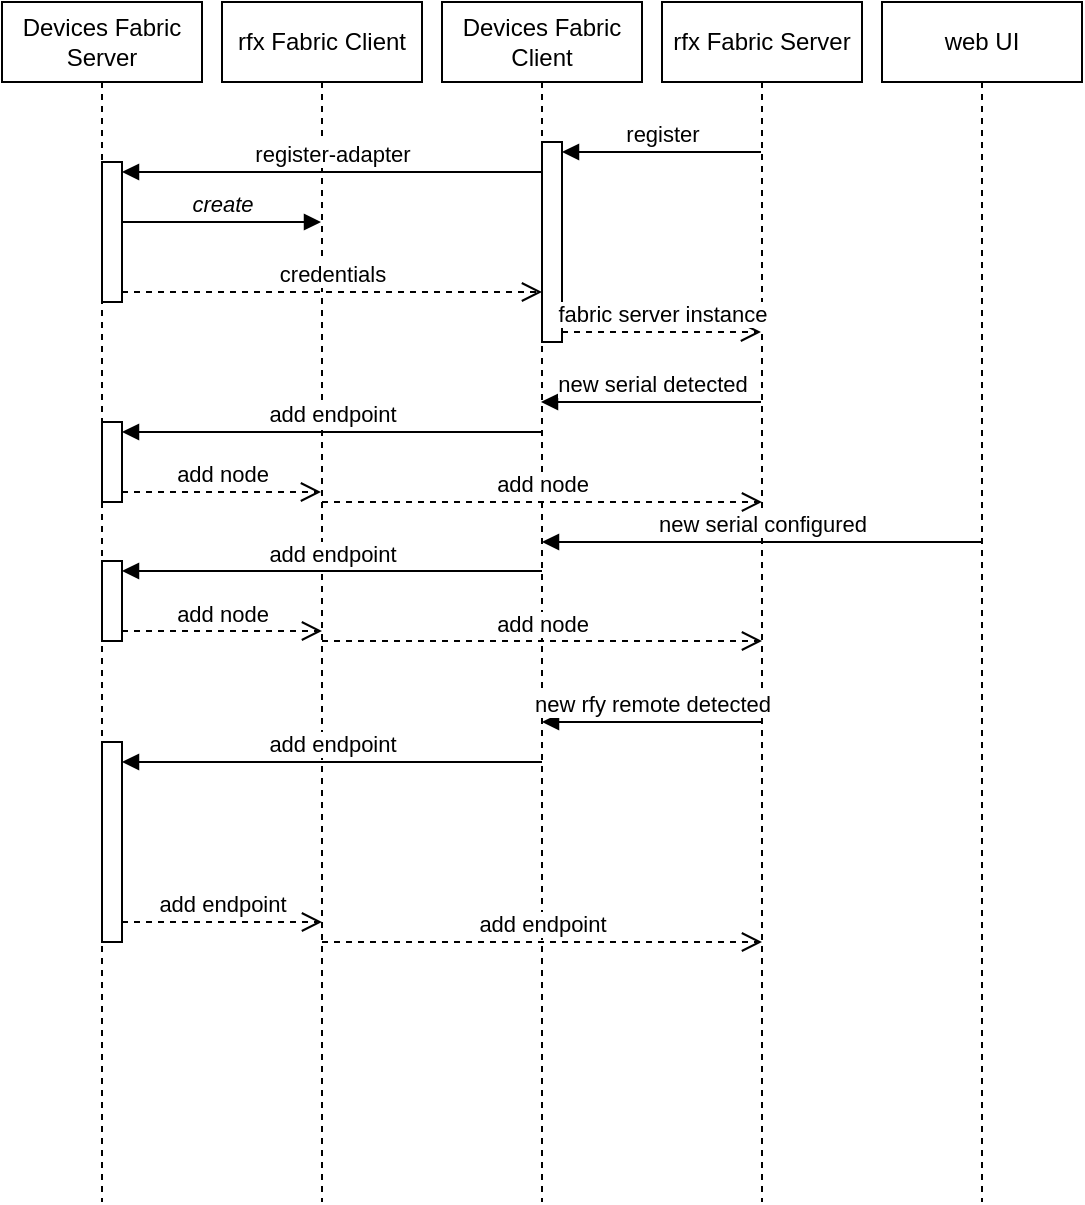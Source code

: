 <mxfile>
    <diagram id="L3d6oulFZF2wjEWnhbNT" name="Page-1">
        <mxGraphModel dx="736" dy="514" grid="1" gridSize="10" guides="1" tooltips="1" connect="1" arrows="1" fold="1" page="1" pageScale="1" pageWidth="850" pageHeight="1100" math="0" shadow="0">
            <root>
                <mxCell id="0"/>
                <mxCell id="1" parent="0"/>
                <mxCell id="2" value="Devices Fabric Server" style="shape=umlLifeline;perimeter=lifelinePerimeter;whiteSpace=wrap;html=1;container=1;dropTarget=0;collapsible=0;recursiveResize=0;outlineConnect=0;portConstraint=eastwest;newEdgeStyle={&quot;curved&quot;:0,&quot;rounded&quot;:0};" vertex="1" parent="1">
                    <mxGeometry x="40" y="40" width="100" height="600" as="geometry"/>
                </mxCell>
                <mxCell id="9" value="" style="html=1;points=[[0,0,0,0,5],[0,1,0,0,-5],[1,0,0,0,5],[1,1,0,0,-5]];perimeter=orthogonalPerimeter;outlineConnect=0;targetShapes=umlLifeline;portConstraint=eastwest;newEdgeStyle={&quot;curved&quot;:0,&quot;rounded&quot;:0};" vertex="1" parent="2">
                    <mxGeometry x="50" y="80" width="10" height="70" as="geometry"/>
                </mxCell>
                <mxCell id="16" value="" style="html=1;points=[[0,0,0,0,5],[0,1,0,0,-5],[1,0,0,0,5],[1,1,0,0,-5]];perimeter=orthogonalPerimeter;outlineConnect=0;targetShapes=umlLifeline;portConstraint=eastwest;newEdgeStyle={&quot;curved&quot;:0,&quot;rounded&quot;:0};" vertex="1" parent="2">
                    <mxGeometry x="50" y="210" width="10" height="40" as="geometry"/>
                </mxCell>
                <mxCell id="25" value="" style="html=1;points=[[0,0,0,0,5],[0,1,0,0,-5],[1,0,0,0,5],[1,1,0,0,-5]];perimeter=orthogonalPerimeter;outlineConnect=0;targetShapes=umlLifeline;portConstraint=eastwest;newEdgeStyle={&quot;curved&quot;:0,&quot;rounded&quot;:0};" vertex="1" parent="2">
                    <mxGeometry x="50" y="370" width="10" height="100" as="geometry"/>
                </mxCell>
                <mxCell id="3" value="rfx Fabric Server" style="shape=umlLifeline;perimeter=lifelinePerimeter;whiteSpace=wrap;html=1;container=1;dropTarget=0;collapsible=0;recursiveResize=0;outlineConnect=0;portConstraint=eastwest;newEdgeStyle={&quot;curved&quot;:0,&quot;rounded&quot;:0};" vertex="1" parent="1">
                    <mxGeometry x="370" y="40" width="100" height="600" as="geometry"/>
                </mxCell>
                <mxCell id="4" value="Devices Fabric Client" style="shape=umlLifeline;perimeter=lifelinePerimeter;whiteSpace=wrap;html=1;container=1;dropTarget=0;collapsible=0;recursiveResize=0;outlineConnect=0;portConstraint=eastwest;newEdgeStyle={&quot;curved&quot;:0,&quot;rounded&quot;:0};" vertex="1" parent="1">
                    <mxGeometry x="260" y="40" width="100" height="600" as="geometry"/>
                </mxCell>
                <mxCell id="6" value="" style="html=1;points=[[0,0,0,0,5],[0,1,0,0,-5],[1,0,0,0,5],[1,1,0,0,-5]];perimeter=orthogonalPerimeter;outlineConnect=0;targetShapes=umlLifeline;portConstraint=eastwest;newEdgeStyle={&quot;curved&quot;:0,&quot;rounded&quot;:0};" vertex="1" parent="4">
                    <mxGeometry x="50" y="70" width="10" height="100" as="geometry"/>
                </mxCell>
                <mxCell id="5" value="rfx Fabric Client" style="shape=umlLifeline;perimeter=lifelinePerimeter;whiteSpace=wrap;html=1;container=1;dropTarget=0;collapsible=0;recursiveResize=0;outlineConnect=0;portConstraint=eastwest;newEdgeStyle={&quot;curved&quot;:0,&quot;rounded&quot;:0};" vertex="1" parent="1">
                    <mxGeometry x="150" y="40" width="100" height="600" as="geometry"/>
                </mxCell>
                <mxCell id="32" value="" style="html=1;points=[[0,0,0,0,5],[0,1,0,0,-5],[1,0,0,0,5],[1,1,0,0,-5]];perimeter=orthogonalPerimeter;outlineConnect=0;targetShapes=umlLifeline;portConstraint=eastwest;newEdgeStyle={&quot;curved&quot;:0,&quot;rounded&quot;:0};" vertex="1" parent="5">
                    <mxGeometry x="-60" y="279.5" width="10" height="40" as="geometry"/>
                </mxCell>
                <mxCell id="33" value="add endpoint" style="html=1;verticalAlign=bottom;endArrow=block;curved=0;rounded=0;entryX=1;entryY=0;entryDx=0;entryDy=5;" edge="1" parent="5" target="32">
                    <mxGeometry relative="1" as="geometry">
                        <mxPoint x="160" y="284.5" as="sourcePoint"/>
                        <mxPoint as="offset"/>
                    </mxGeometry>
                </mxCell>
                <mxCell id="34" value="add node" style="html=1;verticalAlign=bottom;endArrow=open;dashed=1;endSize=8;curved=0;rounded=0;exitX=1;exitY=1;exitDx=0;exitDy=-5;" edge="1" parent="5" source="32">
                    <mxGeometry relative="1" as="geometry">
                        <mxPoint x="50" y="314.5" as="targetPoint"/>
                    </mxGeometry>
                </mxCell>
                <mxCell id="35" value="add node" style="html=1;verticalAlign=bottom;endArrow=open;dashed=1;endSize=8;curved=0;rounded=0;" edge="1" parent="5">
                    <mxGeometry relative="1" as="geometry">
                        <mxPoint x="270" y="319.5" as="targetPoint"/>
                        <mxPoint x="50" y="319.5" as="sourcePoint"/>
                    </mxGeometry>
                </mxCell>
                <mxCell id="7" value="register" style="html=1;verticalAlign=bottom;endArrow=block;curved=0;rounded=0;entryX=1;entryY=0;entryDx=0;entryDy=5;" edge="1" target="6" parent="1" source="3">
                    <mxGeometry relative="1" as="geometry">
                        <mxPoint x="390" y="115" as="sourcePoint"/>
                    </mxGeometry>
                </mxCell>
                <mxCell id="8" value="fabric server instance" style="html=1;verticalAlign=bottom;endArrow=open;dashed=1;endSize=8;curved=0;rounded=0;exitX=1;exitY=1;exitDx=0;exitDy=-5;" edge="1" source="6" parent="1" target="3">
                    <mxGeometry relative="1" as="geometry">
                        <mxPoint x="390" y="185" as="targetPoint"/>
                    </mxGeometry>
                </mxCell>
                <mxCell id="10" value="register-adapter" style="html=1;verticalAlign=bottom;endArrow=block;curved=0;rounded=0;entryX=1;entryY=0;entryDx=0;entryDy=5;" edge="1" target="9" parent="1" source="6">
                    <mxGeometry relative="1" as="geometry">
                        <mxPoint x="170" y="125" as="sourcePoint"/>
                    </mxGeometry>
                </mxCell>
                <mxCell id="11" value="credentials" style="html=1;verticalAlign=bottom;endArrow=open;dashed=1;endSize=8;curved=0;rounded=0;exitX=1;exitY=1;exitDx=0;exitDy=-5;" edge="1" source="9" parent="1" target="6">
                    <mxGeometry relative="1" as="geometry">
                        <mxPoint x="170" y="195" as="targetPoint"/>
                    </mxGeometry>
                </mxCell>
                <mxCell id="12" value="&lt;i&gt;create&lt;/i&gt;" style="html=1;verticalAlign=bottom;endArrow=block;curved=0;rounded=0;" edge="1" parent="1">
                    <mxGeometry width="80" relative="1" as="geometry">
                        <mxPoint x="100" y="150" as="sourcePoint"/>
                        <mxPoint x="199.5" y="150" as="targetPoint"/>
                    </mxGeometry>
                </mxCell>
                <mxCell id="14" value="new serial detected" style="html=1;verticalAlign=bottom;endArrow=block;curved=0;rounded=0;" edge="1" parent="1">
                    <mxGeometry relative="1" as="geometry">
                        <mxPoint x="419.5" y="240" as="sourcePoint"/>
                        <mxPoint x="309.5" y="240" as="targetPoint"/>
                    </mxGeometry>
                </mxCell>
                <mxCell id="17" value="add endpoint" style="html=1;verticalAlign=bottom;endArrow=block;curved=0;rounded=0;entryX=1;entryY=0;entryDx=0;entryDy=5;" edge="1" target="16" parent="1">
                    <mxGeometry relative="1" as="geometry">
                        <mxPoint x="310" y="255" as="sourcePoint"/>
                        <mxPoint as="offset"/>
                    </mxGeometry>
                </mxCell>
                <mxCell id="18" value="add node" style="html=1;verticalAlign=bottom;endArrow=open;dashed=1;endSize=8;curved=0;rounded=0;exitX=1;exitY=1;exitDx=0;exitDy=-5;" edge="1" source="16" parent="1" target="5">
                    <mxGeometry relative="1" as="geometry">
                        <mxPoint x="170" y="325" as="targetPoint"/>
                    </mxGeometry>
                </mxCell>
                <mxCell id="15" value="add node" style="html=1;verticalAlign=bottom;endArrow=open;dashed=1;endSize=8;curved=0;rounded=0;" edge="1" parent="1">
                    <mxGeometry relative="1" as="geometry">
                        <mxPoint x="420" y="290" as="targetPoint"/>
                        <mxPoint x="200" y="290" as="sourcePoint"/>
                    </mxGeometry>
                </mxCell>
                <mxCell id="23" value="new rfy remote detected" style="html=1;verticalAlign=bottom;endArrow=block;curved=0;rounded=0;" edge="1" parent="1">
                    <mxGeometry relative="1" as="geometry">
                        <mxPoint x="420" y="400" as="sourcePoint"/>
                        <mxPoint x="310" y="400" as="targetPoint"/>
                    </mxGeometry>
                </mxCell>
                <mxCell id="24" value="add endpoint" style="html=1;verticalAlign=bottom;endArrow=block;curved=0;rounded=0;entryX=1;entryY=0;entryDx=0;entryDy=5;" edge="1" parent="1">
                    <mxGeometry relative="1" as="geometry">
                        <mxPoint x="310" y="420" as="sourcePoint"/>
                        <mxPoint x="100" y="420" as="targetPoint"/>
                    </mxGeometry>
                </mxCell>
                <mxCell id="26" value="add endpoint" style="html=1;verticalAlign=bottom;endArrow=open;dashed=1;endSize=8;curved=0;rounded=0;exitX=1;exitY=1;exitDx=0;exitDy=-5;" edge="1" parent="1">
                    <mxGeometry relative="1" as="geometry">
                        <mxPoint x="200" y="500" as="targetPoint"/>
                        <mxPoint x="100" y="500" as="sourcePoint"/>
                    </mxGeometry>
                </mxCell>
                <mxCell id="27" value="add endpoint" style="html=1;verticalAlign=bottom;endArrow=open;dashed=1;endSize=8;curved=0;rounded=0;" edge="1" parent="1">
                    <mxGeometry relative="1" as="geometry">
                        <mxPoint x="420" y="510" as="targetPoint"/>
                        <mxPoint x="200" y="510" as="sourcePoint"/>
                    </mxGeometry>
                </mxCell>
                <mxCell id="28" value="web UI" style="shape=umlLifeline;perimeter=lifelinePerimeter;whiteSpace=wrap;html=1;container=1;dropTarget=0;collapsible=0;recursiveResize=0;outlineConnect=0;portConstraint=eastwest;newEdgeStyle={&quot;curved&quot;:0,&quot;rounded&quot;:0};" vertex="1" parent="1">
                    <mxGeometry x="480" y="40" width="100" height="600" as="geometry"/>
                </mxCell>
                <mxCell id="31" value="new serial configured" style="html=1;verticalAlign=bottom;endArrow=block;curved=0;rounded=0;" edge="1" parent="1" target="4">
                    <mxGeometry relative="1" as="geometry">
                        <mxPoint x="530" y="310" as="sourcePoint"/>
                        <mxPoint x="420" y="310" as="targetPoint"/>
                    </mxGeometry>
                </mxCell>
            </root>
        </mxGraphModel>
    </diagram>
</mxfile>